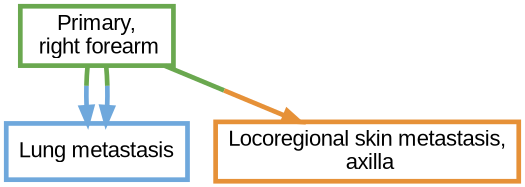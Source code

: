digraph  {
dpi=600;size=3.5;
"Primary,\n right forearm" [color="#6aa84f", fillcolor=white, fontname=Arial, penwidth="3.0", shape=box];
"Lung metastasis" [color="#6fa8dc", fillcolor=white, fontname=Arial, penwidth="3.0", shape=box];
"Locoregional skin metastasis,\n axilla" [color="#e69138", fillcolor=white, fontname=Arial, penwidth="3.0", shape=box];
"Primary,\n right forearm" -> "Lung metastasis"  [color="#6aa84f;0.5:#6fa8dc", key=0, penwidth=3];
"Primary,\n right forearm" -> "Lung metastasis"  [color="#6aa84f;0.5:#6fa8dc", key=1, penwidth=3];
"Primary,\n right forearm" -> "Locoregional skin metastasis,\n axilla"  [color="#6aa84f;0.5:#e69138", key=0, penwidth=3];
}
